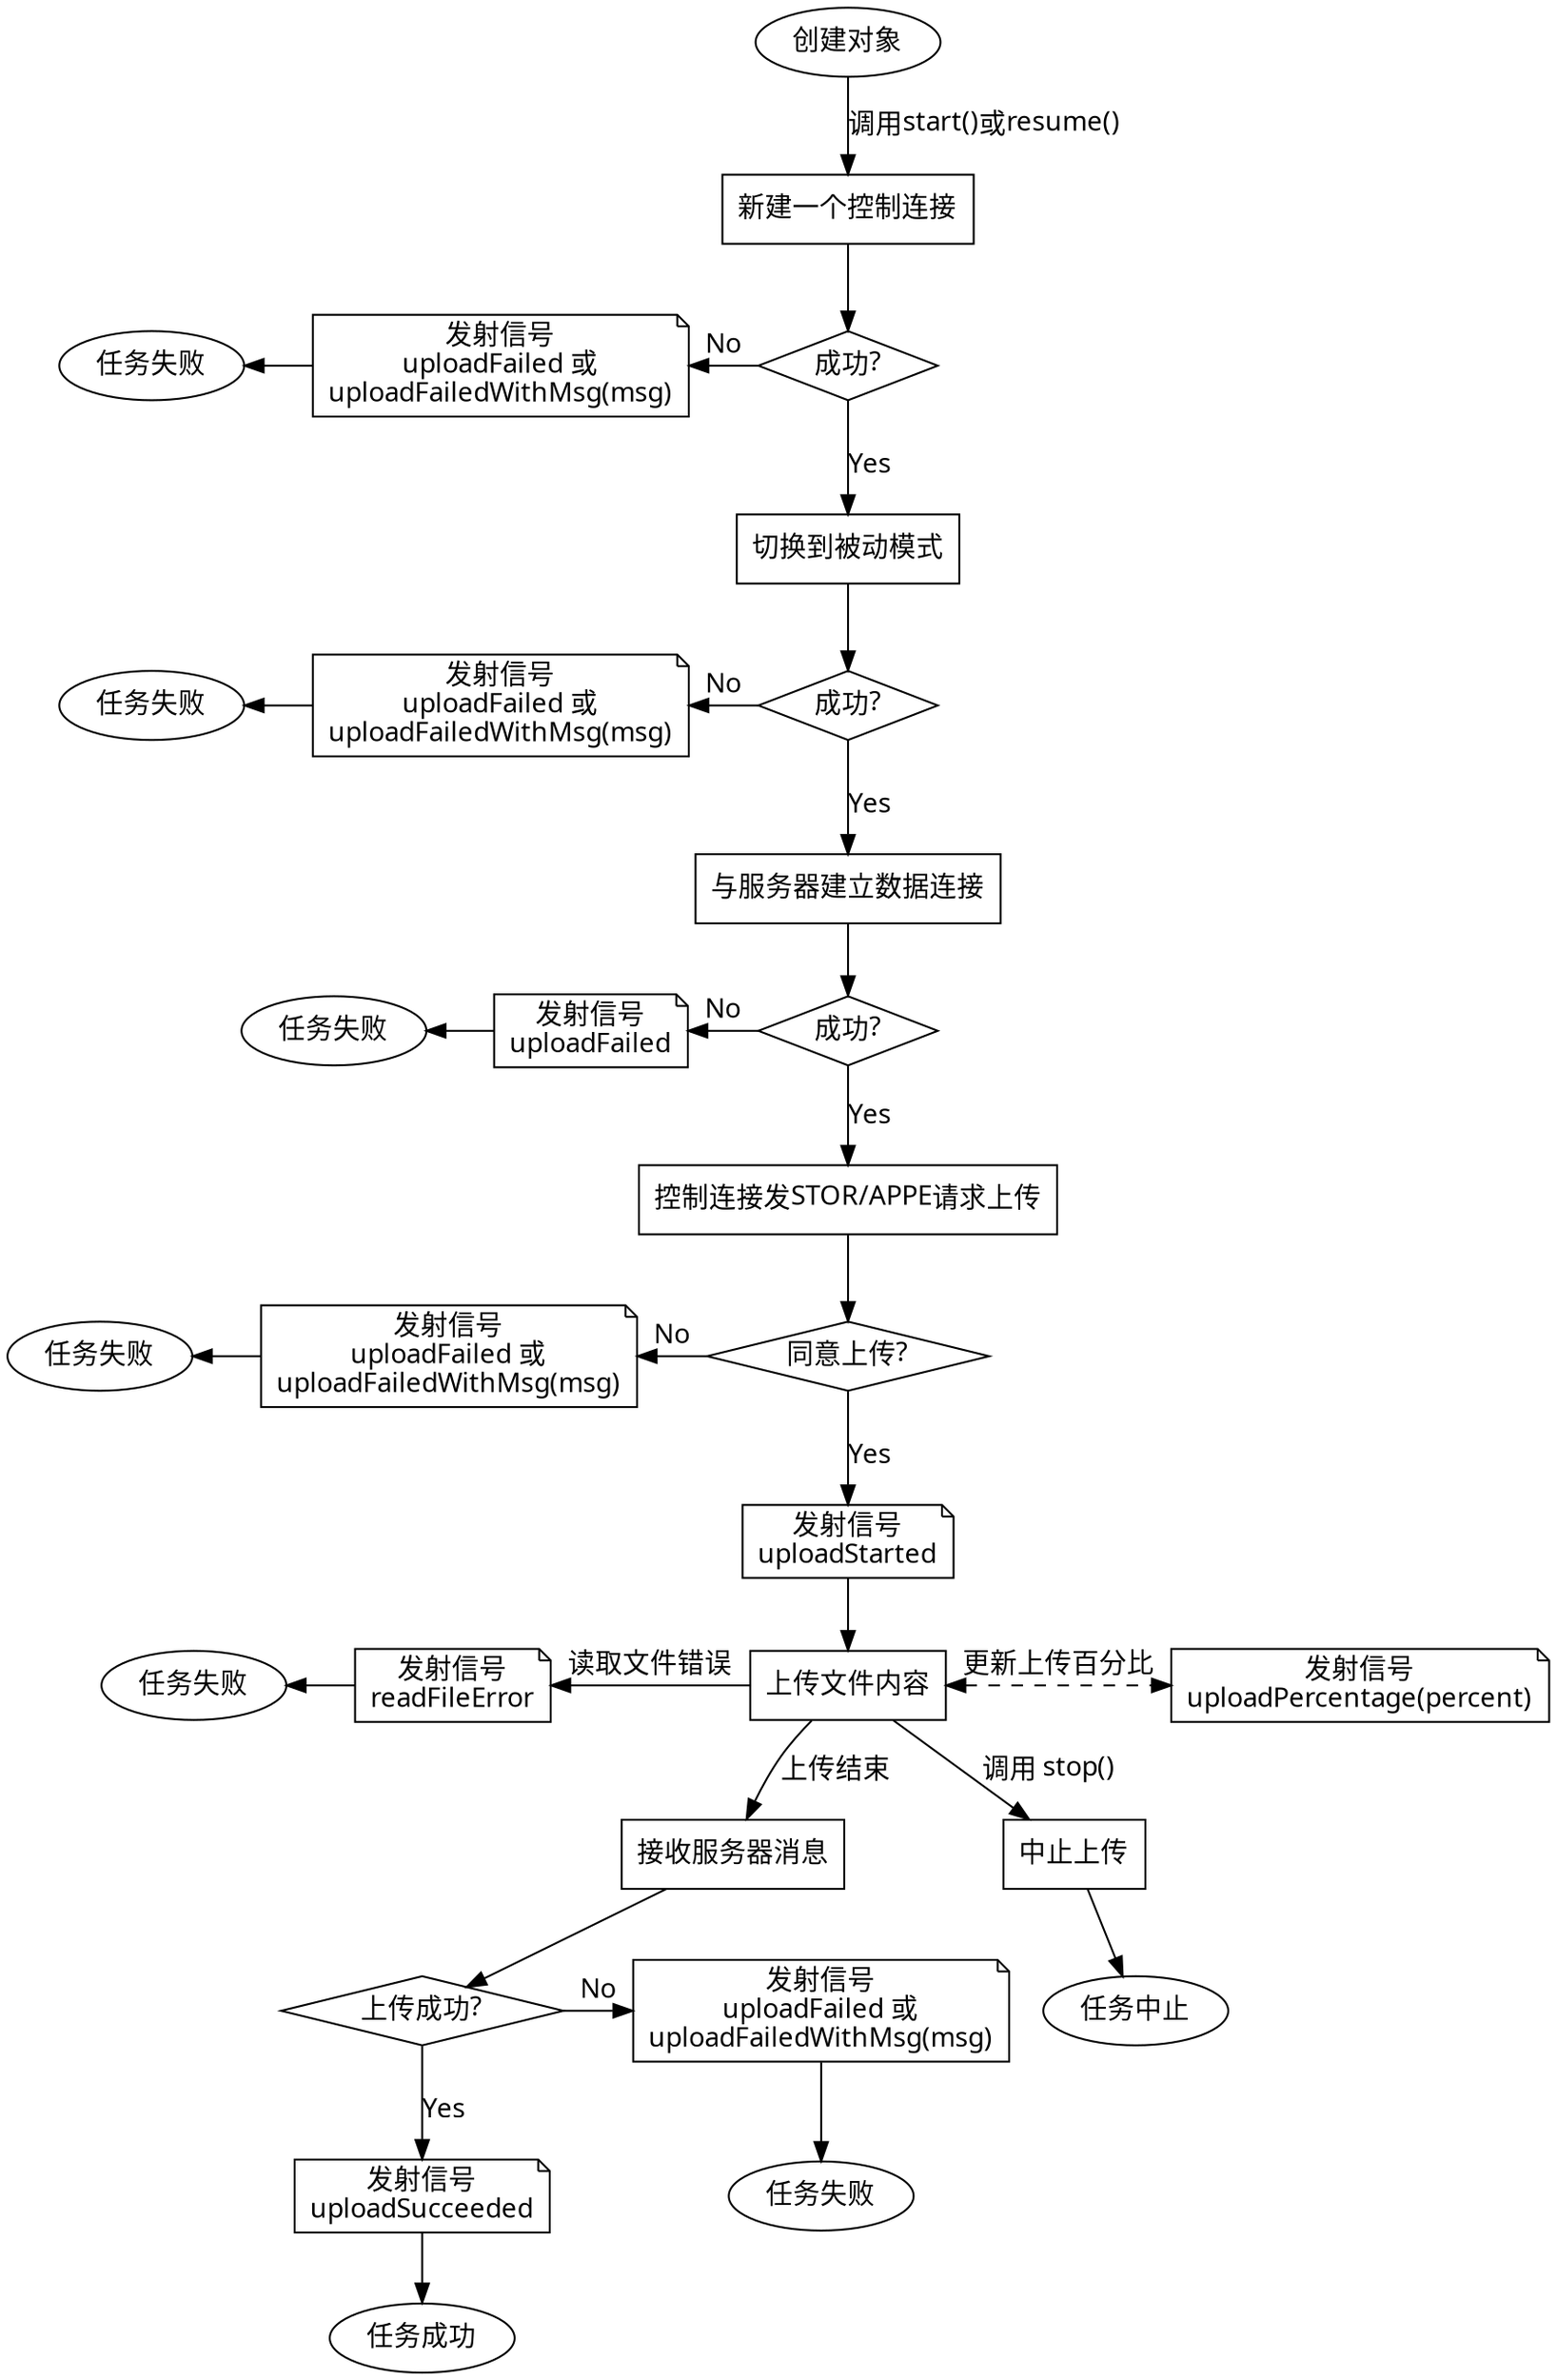 digraph G {
    node [shape=box fontname="SimHei"];
    edge [fontname="SimHei"]
    createobj [label="创建对象" shape=ellipse]
    newctrl [label="新建一个控制连接"]
    success0 [label="成功?" shape=diamond]
    newctrlfailsig [label="发射信号\nuploadFailed 或\nuploadFailedWithMsg(msg)" shape=note]
    fail0 [label="任务失败" shape=ellipse]
    putpasv [label="切换到被动模式"]
    success1 [label="成功?" shape=diamond]
    putpasvfail [label="发射信号\nuploadFailed 或\nuploadFailedWithMsg(msg)" shape=note]
    fail1 [label="任务失败" shape=ellipse]
    dataconnect [label="与服务器建立数据连接"]
    success2 [label="成功?" shape=diamond]
    connectfail [label="发射信号\nuploadFailed" shape=note]
    fail2 [label="任务失败" shape=ellipse]
    sendstor [label="控制连接发STOR/APPE请求上传"]
    success3 [label="同意上传?" shape=diamond]
    storfail [label="发射信号\nuploadFailed 或\nuploadFailedWithMsg(msg)" shape=note]
    fail3 [label="任务失败" shape=ellipse]
    startsignal [label="发射信号\nuploadStarted" shape=note]
    transdata [label="上传文件内容"]
    recvafterup [label="接收服务器消息"]
    success4 [label="上传成功?" shape=diamond]
    recvafterupfail [label="发射信号\nuploadFailed 或\nuploadFailedWithMsg(msg)" shape=note]
    upsuccess [label="发射信号\nuploadSucceeded" shape=note]
    end [label="任务成功" shape=ellipse]
    stopup [label="中止上传"]
    terminate [label="任务中止" shape=ellipse]
    updateper [label="发射信号\nuploadPercentage(percent)" shape=note]
    fileerror [label="发射信号\nreadFileError" shape=note]
    fail4 [label="任务失败" shape=ellipse]
    fail5 [label="任务失败" shape=ellipse]
    
    rankdir=TB
    createobj->newctrl [label="调用start()或resume()"]
    newctrl->success0
    {
        rank=same
        fail0->newctrlfailsig [dir=back]
        newctrlfailsig->success0 [dir=back label="No"]
    }
    success0->putpasv [label="Yes"]
    putpasv->success1
    success1->dataconnect [label="Yes"]
    {
        rank=same
        putpasvfail->success1 [dir=back label="No"]
        fail1->putpasvfail [dir=back]
    }
    dataconnect->success2
    success2->sendstor [label="Yes"]
    {
        rank=same
        fail2->connectfail [dir=back]
        connectfail->success2 [dir=back label="No"]
    }
    sendstor->success3
    success3->startsignal [label="Yes"]
    startsignal->transdata
    {
        rank=same
        fail3->storfail [dir=back]
        storfail->success3 [label="No" dir=back]
    }
    stopup->terminate
    transdata->stopup [label="调用 stop()"]
    transdata->recvafterup [label="上传结束"]
    recvafterup->success4
    success4->upsuccess [label="Yes"]
    {
        rank=same
        success4->recvafterupfail [label="No"]
    }
    recvafterupfail->fail5
    upsuccess->end
    {
        rank=same
        transdata->updateper [dir=both label="更新上传百分比" style=dashed]
    }
    {
        rank=same
        fail4->fileerror [dir=back]
        fileerror->transdata [dir=back label="读取文件错误"]
    }

}